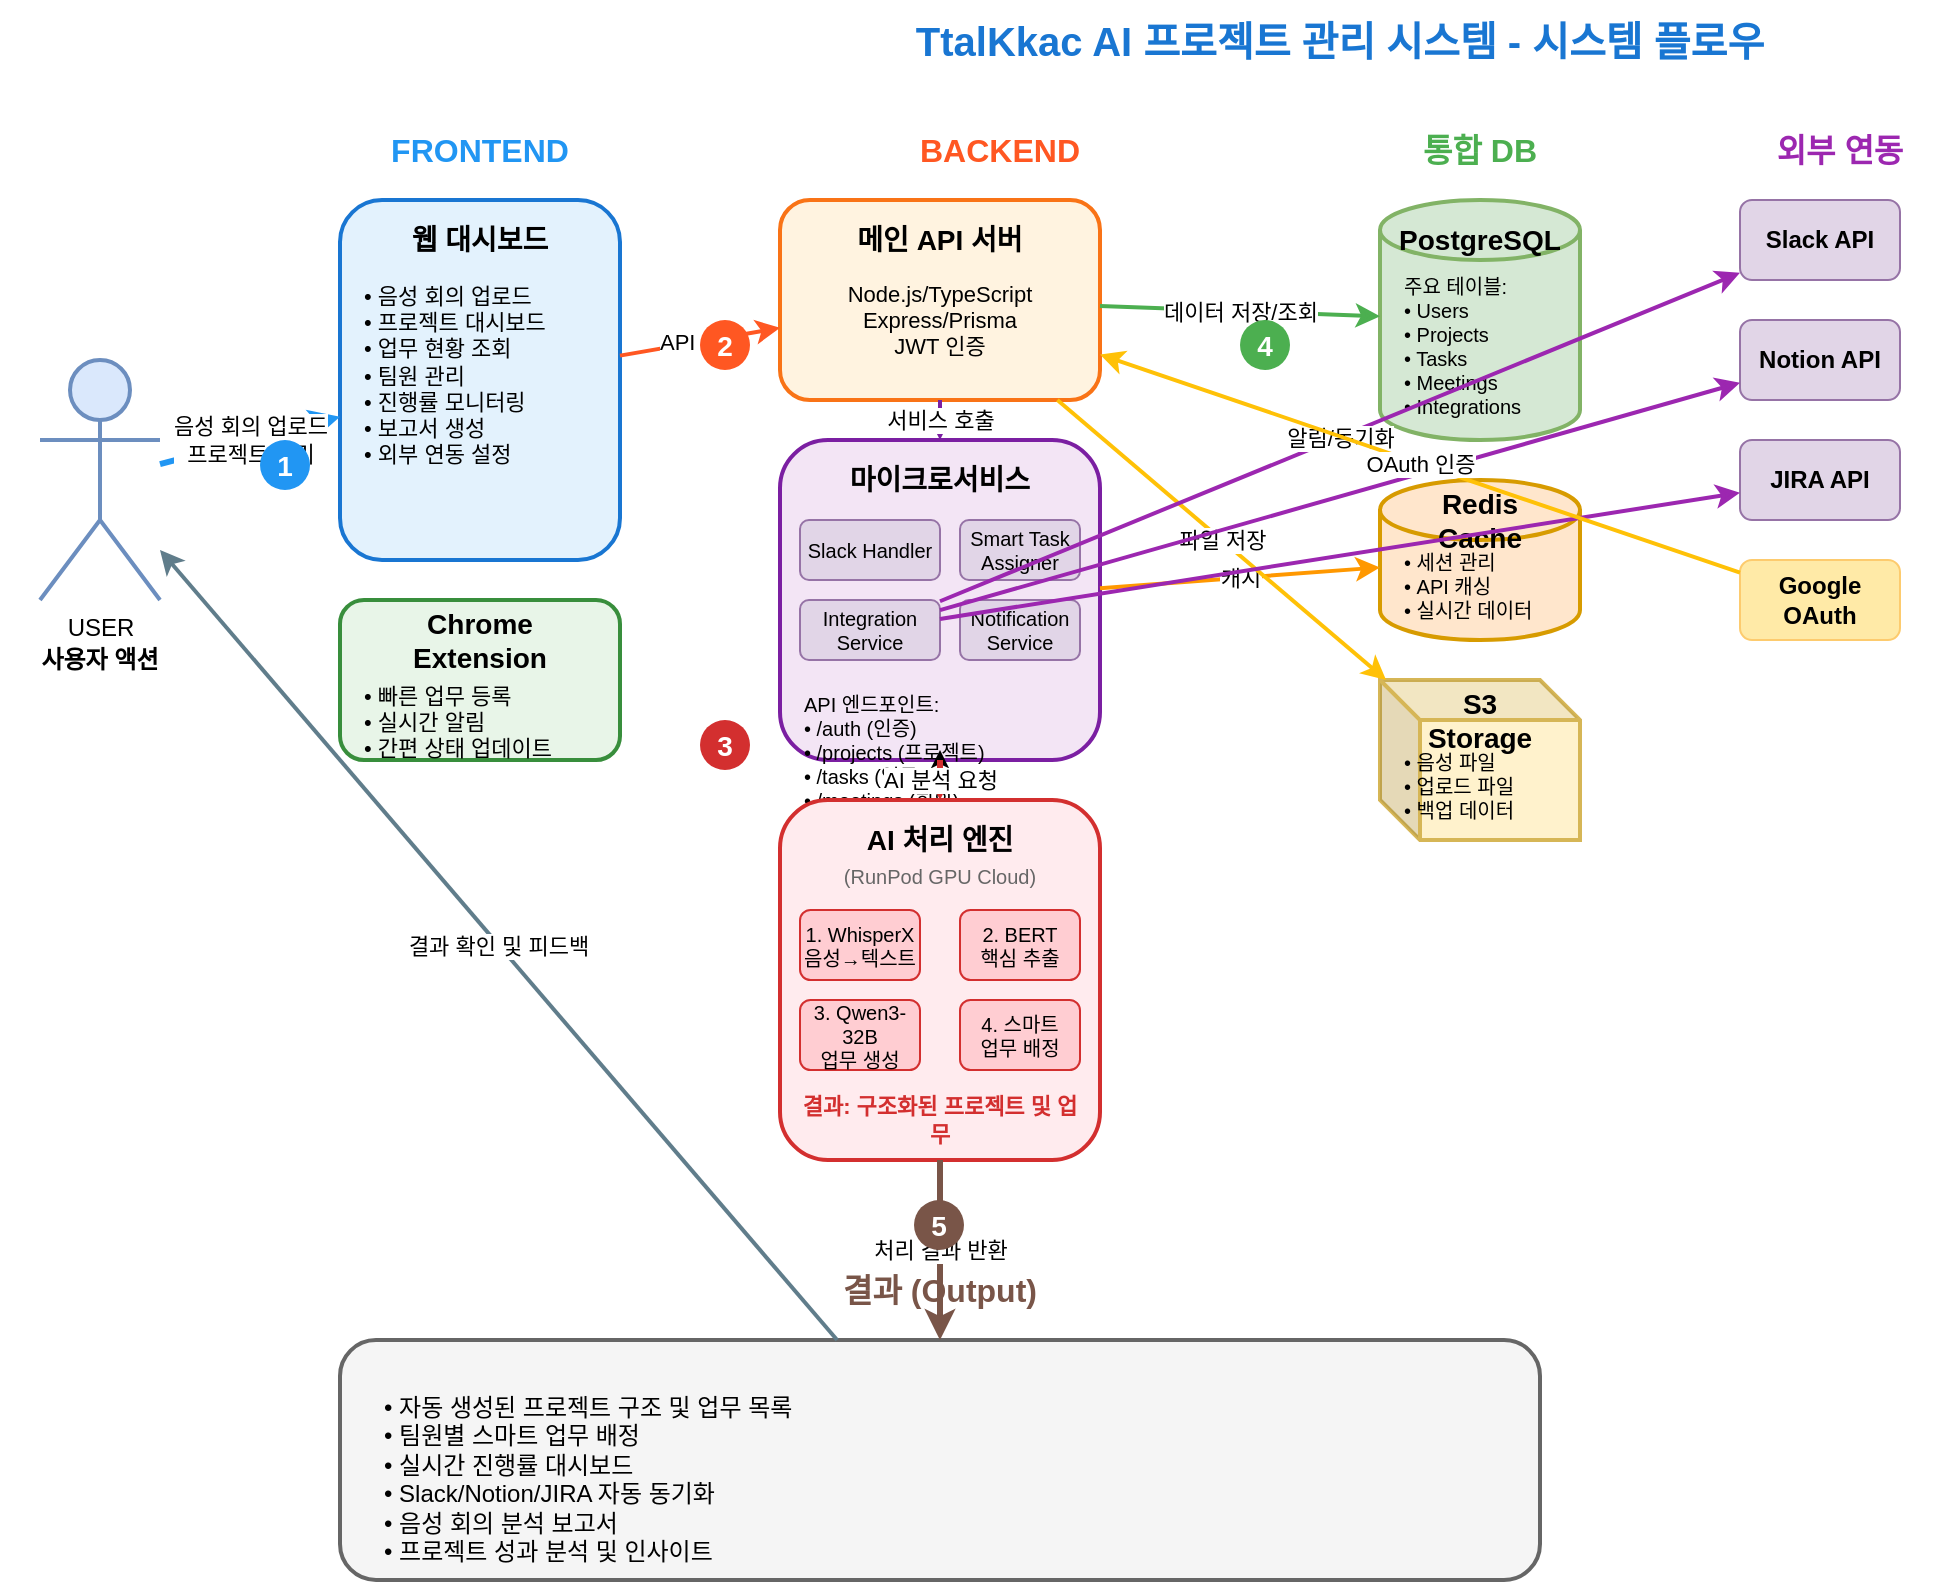 <mxfile>
    <diagram name="TtalKkac 시스템 플로우" id="ttalkkac-system-flow">
        <mxGraphModel dx="713" dy="439" grid="1" gridSize="10" guides="1" tooltips="1" connect="1" arrows="1" fold="1" page="1" pageScale="1" pageWidth="1600" pageHeight="1200" math="0" shadow="0">
            <root>
                <mxCell id="0"/>
                <mxCell id="1" parent="0"/>
                <mxCell id="title" value="TtalKkac AI 프로젝트 관리 시스템 - 시스템 플로우" style="text;html=1;strokeColor=none;fillColor=none;align=center;verticalAlign=middle;whiteSpace=wrap;rounded=0;fontSize=20;fontStyle=1;fontColor=#1976D2;" parent="1" vertex="1">
                    <mxGeometry x="400" y="20" width="600" height="40" as="geometry"/>
                </mxCell>
                <mxCell id="user" value="USER" style="shape=umlActor;verticalLabelPosition=bottom;verticalAlign=top;html=1;outlineConnect=0;fillColor=#dae8fc;strokeColor=#6c8ebf;strokeWidth=2;" parent="1" vertex="1">
                    <mxGeometry x="50" y="200" width="60" height="120" as="geometry"/>
                </mxCell>
                <mxCell id="user-actions" value="사용자 액션" style="text;html=1;strokeColor=none;fillColor=none;align=center;verticalAlign=middle;whiteSpace=wrap;rounded=0;fontSize=12;fontStyle=1;" parent="1" vertex="1">
                    <mxGeometry x="30" y="340" width="100" height="20" as="geometry"/>
                </mxCell>
                <mxCell id="frontend-section" value="FRONTEND" style="text;html=1;strokeColor=none;fillColor=none;align=center;verticalAlign=middle;whiteSpace=wrap;rounded=0;fontSize=16;fontStyle=1;fontColor=#2196F3;" parent="1" vertex="1">
                    <mxGeometry x="220" y="80" width="100" height="30" as="geometry"/>
                </mxCell>
                <mxCell id="web-dashboard" value="" style="rounded=1;whiteSpace=wrap;html=1;fillColor=#e3f2fd;strokeColor=#1976d2;strokeWidth=2;" parent="1" vertex="1">
                    <mxGeometry x="200" y="120" width="140" height="180" as="geometry"/>
                </mxCell>
                <mxCell id="web-title" value="웹 대시보드" style="text;html=1;strokeColor=none;fillColor=none;align=center;verticalAlign=middle;whiteSpace=wrap;rounded=0;fontSize=14;fontStyle=1;" parent="1" vertex="1">
                    <mxGeometry x="220" y="130" width="100" height="20" as="geometry"/>
                </mxCell>
                <mxCell id="web-features" value="• 음성 회의 업로드&#10;• 프로젝트 대시보드&#10;• 업무 현황 조회&#10;• 팀원 관리&#10;• 진행률 모니터링&#10;• 보고서 생성&#10;• 외부 연동 설정" style="text;html=1;strokeColor=none;fillColor=none;align=left;verticalAlign=top;whiteSpace=wrap;rounded=0;fontSize=11;" parent="1" vertex="1">
                    <mxGeometry x="210" y="155" width="120" height="135" as="geometry"/>
                </mxCell>
                <mxCell id="chrome-extension" value="" style="rounded=1;whiteSpace=wrap;html=1;fillColor=#e8f5e8;strokeColor=#388e3c;strokeWidth=2;" parent="1" vertex="1">
                    <mxGeometry x="200" y="320" width="140" height="80" as="geometry"/>
                </mxCell>
                <mxCell id="chrome-title" value="Chrome Extension" style="text;html=1;strokeColor=none;fillColor=none;align=center;verticalAlign=middle;whiteSpace=wrap;rounded=0;fontSize=14;fontStyle=1;" parent="1" vertex="1">
                    <mxGeometry x="220" y="330" width="100" height="20" as="geometry"/>
                </mxCell>
                <mxCell id="chrome-features" value="• 빠른 업무 등록&#10;• 실시간 알림&#10;• 간편 상태 업데이트" style="text;html=1;strokeColor=none;fillColor=none;align=left;verticalAlign=top;whiteSpace=wrap;rounded=0;fontSize=11;" parent="1" vertex="1">
                    <mxGeometry x="210" y="355" width="120" height="40" as="geometry"/>
                </mxCell>
                <mxCell id="backend-section" value="BACKEND" style="text;html=1;strokeColor=none;fillColor=none;align=center;verticalAlign=middle;whiteSpace=wrap;rounded=0;fontSize=16;fontStyle=1;fontColor=#FF5722;" parent="1" vertex="1">
                    <mxGeometry x="480" y="80" width="100" height="30" as="geometry"/>
                </mxCell>
                <mxCell id="api-server" value="" style="rounded=1;whiteSpace=wrap;html=1;fillColor=#fff3e0;strokeColor=#f97316;strokeWidth=2;" parent="1" vertex="1">
                    <mxGeometry x="420" y="120" width="160" height="100" as="geometry"/>
                </mxCell>
                <mxCell id="api-title" value="메인 API 서버" style="text;html=1;strokeColor=none;fillColor=none;align=center;verticalAlign=middle;whiteSpace=wrap;rounded=0;fontSize=14;fontStyle=1;" parent="1" vertex="1">
                    <mxGeometry x="450" y="130" width="100" height="20" as="geometry"/>
                </mxCell>
                <mxCell id="api-tech" value="Node.js/TypeScript&#10;Express/Prisma&#10;JWT 인증" style="text;html=1;strokeColor=none;fillColor=none;align=center;verticalAlign=middle;whiteSpace=wrap;rounded=0;fontSize=11;" parent="1" vertex="1">
                    <mxGeometry x="430" y="155" width="140" height="50" as="geometry"/>
                </mxCell>
                <mxCell id="microservices" value="" style="rounded=1;whiteSpace=wrap;html=1;fillColor=#f3e5f5;strokeColor=#7b1fa2;strokeWidth=2;" parent="1" vertex="1">
                    <mxGeometry x="420" y="240" width="160" height="160" as="geometry"/>
                </mxCell>
                <mxCell id="micro-title" value="마이크로서비스" style="text;html=1;strokeColor=none;fillColor=none;align=center;verticalAlign=middle;whiteSpace=wrap;rounded=0;fontSize=14;fontStyle=1;" parent="1" vertex="1">
                    <mxGeometry x="450" y="250" width="100" height="20" as="geometry"/>
                </mxCell>
                <mxCell id="slack-handler-box" value="Slack Handler" style="rounded=1;whiteSpace=wrap;html=1;fillColor=#e1d5e7;strokeColor=#9673a6;fontSize=10;" parent="1" vertex="1">
                    <mxGeometry x="430" y="280" width="70" height="30" as="geometry"/>
                </mxCell>
                <mxCell id="task-assigner-box" value="Smart Task&#10;Assigner" style="rounded=1;whiteSpace=wrap;html=1;fillColor=#e1d5e7;strokeColor=#9673a6;fontSize=10;" parent="1" vertex="1">
                    <mxGeometry x="510" y="280" width="60" height="30" as="geometry"/>
                </mxCell>
                <mxCell id="integration-box" value="Integration&#10;Service" style="rounded=1;whiteSpace=wrap;html=1;fillColor=#e1d5e7;strokeColor=#9673a6;fontSize=10;" parent="1" vertex="1">
                    <mxGeometry x="430" y="320" width="70" height="30" as="geometry"/>
                </mxCell>
                <mxCell id="notification-box" value="Notification&#10;Service" style="rounded=1;whiteSpace=wrap;html=1;fillColor=#e1d5e7;strokeColor=#9673a6;fontSize=10;" parent="1" vertex="1">
                    <mxGeometry x="510" y="320" width="60" height="30" as="geometry"/>
                </mxCell>
                <mxCell id="api-endpoints" value="API 엔드포인트:&#10;• /auth (인증)&#10;• /projects (프로젝트)&#10;• /tasks (업무)&#10;• /meetings (회의)" style="text;html=1;strokeColor=none;fillColor=none;align=left;verticalAlign=top;whiteSpace=wrap;rounded=0;fontSize=10;" parent="1" vertex="1">
                    <mxGeometry x="430" y="360" width="140" height="35" as="geometry"/>
                </mxCell>
                <mxCell id="2" value="" style="edgeStyle=none;html=1;" edge="1" parent="1" source="ai-engine" target="api-endpoints">
                    <mxGeometry relative="1" as="geometry"/>
                </mxCell>
                <mxCell id="ai-engine" value="" style="rounded=1;whiteSpace=wrap;html=1;fillColor=#ffebee;strokeColor=#d32f2f;strokeWidth=2;" parent="1" vertex="1">
                    <mxGeometry x="420" y="420" width="160" height="180" as="geometry"/>
                </mxCell>
                <mxCell id="ai-title" value="AI 처리 엔진" style="text;html=1;strokeColor=none;fillColor=none;align=center;verticalAlign=middle;whiteSpace=wrap;rounded=0;fontSize=14;fontStyle=1;" parent="1" vertex="1">
                    <mxGeometry x="450" y="430" width="100" height="20" as="geometry"/>
                </mxCell>
                <mxCell id="ai-subtitle" value="(RunPod GPU Cloud)" style="text;html=1;strokeColor=none;fillColor=none;align=center;verticalAlign=middle;whiteSpace=wrap;rounded=0;fontSize=10;fontColor=#666666;" parent="1" vertex="1">
                    <mxGeometry x="450" y="450" width="100" height="15" as="geometry"/>
                </mxCell>
                <mxCell id="whisper-step" value="1. WhisperX&#10;음성→텍스트" style="rounded=1;whiteSpace=wrap;html=1;fillColor=#ffcdd2;strokeColor=#d32f2f;fontSize=10;" parent="1" vertex="1">
                    <mxGeometry x="430" y="475" width="60" height="35" as="geometry"/>
                </mxCell>
                <mxCell id="bert-step" value="2. BERT&#10;핵심 추출" style="rounded=1;whiteSpace=wrap;html=1;fillColor=#ffcdd2;strokeColor=#d32f2f;fontSize=10;" parent="1" vertex="1">
                    <mxGeometry x="510" y="475" width="60" height="35" as="geometry"/>
                </mxCell>
                <mxCell id="qwen-step" value="3. Qwen3-32B&#10;업무 생성" style="rounded=1;whiteSpace=wrap;html=1;fillColor=#ffcdd2;strokeColor=#d32f2f;fontSize=10;" parent="1" vertex="1">
                    <mxGeometry x="430" y="520" width="60" height="35" as="geometry"/>
                </mxCell>
                <mxCell id="assignment-step" value="4. 스마트&#10;업무 배정" style="rounded=1;whiteSpace=wrap;html=1;fillColor=#ffcdd2;strokeColor=#d32f2f;fontSize=10;" parent="1" vertex="1">
                    <mxGeometry x="510" y="520" width="60" height="35" as="geometry"/>
                </mxCell>
                <mxCell id="ai-result" value="결과: 구조화된 프로젝트 및 업무" style="text;html=1;strokeColor=none;fillColor=none;align=center;verticalAlign=middle;whiteSpace=wrap;rounded=0;fontSize=11;fontStyle=1;fontColor=#d32f2f;" parent="1" vertex="1">
                    <mxGeometry x="430" y="570" width="140" height="20" as="geometry"/>
                </mxCell>
                <mxCell id="database-section" value="통합 DB" style="text;html=1;strokeColor=none;fillColor=none;align=center;verticalAlign=middle;whiteSpace=wrap;rounded=0;fontSize=16;fontStyle=1;fontColor=#4CAF50;" parent="1" vertex="1">
                    <mxGeometry x="720" y="80" width="100" height="30" as="geometry"/>
                </mxCell>
                <mxCell id="postgresql" value="" style="shape=cylinder3;whiteSpace=wrap;html=1;boundedLbl=1;backgroundOutline=1;size=15;fillColor=#d5e8d4;strokeColor=#82b366;strokeWidth=2;" parent="1" vertex="1">
                    <mxGeometry x="720" y="120" width="100" height="120" as="geometry"/>
                </mxCell>
                <mxCell id="db-title" value="PostgreSQL" style="text;html=1;strokeColor=none;fillColor=none;align=center;verticalAlign=middle;whiteSpace=wrap;rounded=0;fontSize=14;fontStyle=1;" parent="1" vertex="1">
                    <mxGeometry x="740" y="130" width="60" height="20" as="geometry"/>
                </mxCell>
                <mxCell id="db-tables" value="주요 테이블:&#10;• Users&#10;• Projects&#10;• Tasks&#10;• Meetings&#10;• Integrations" style="text;html=1;strokeColor=none;fillColor=none;align=left;verticalAlign=middle;whiteSpace=wrap;rounded=0;fontSize=10;" parent="1" vertex="1">
                    <mxGeometry x="730" y="155" width="80" height="75" as="geometry"/>
                </mxCell>
                <mxCell id="redis" value="" style="shape=cylinder3;whiteSpace=wrap;html=1;boundedLbl=1;backgroundOutline=1;size=15;fillColor=#ffe6cc;strokeColor=#d79b00;strokeWidth=2;" parent="1" vertex="1">
                    <mxGeometry x="720" y="260" width="100" height="80" as="geometry"/>
                </mxCell>
                <mxCell id="redis-title" value="Redis Cache" style="text;html=1;strokeColor=none;fillColor=none;align=center;verticalAlign=middle;whiteSpace=wrap;rounded=0;fontSize=14;fontStyle=1;" parent="1" vertex="1">
                    <mxGeometry x="740" y="270" width="60" height="20" as="geometry"/>
                </mxCell>
                <mxCell id="redis-usage" value="• 세션 관리&#10;• API 캐싱&#10;• 실시간 데이터" style="text;html=1;strokeColor=none;fillColor=none;align=left;verticalAlign=middle;whiteSpace=wrap;rounded=0;fontSize=10;" parent="1" vertex="1">
                    <mxGeometry x="730" y="295" width="80" height="35" as="geometry"/>
                </mxCell>
                <mxCell id="s3-storage" value="" style="shape=cube;whiteSpace=wrap;html=1;boundedLbl=1;backgroundOutline=1;darkOpacity=0.05;darkOpacity2=0.1;fillColor=#fff2cc;strokeColor=#d6b656;strokeWidth=2;" parent="1" vertex="1">
                    <mxGeometry x="720" y="360" width="100" height="80" as="geometry"/>
                </mxCell>
                <mxCell id="s3-title" value="S3 Storage" style="text;html=1;strokeColor=none;fillColor=none;align=center;verticalAlign=middle;whiteSpace=wrap;rounded=0;fontSize=14;fontStyle=1;" parent="1" vertex="1">
                    <mxGeometry x="740" y="370" width="60" height="20" as="geometry"/>
                </mxCell>
                <mxCell id="s3-usage" value="• 음성 파일&#10;• 업로드 파일&#10;• 백업 데이터" style="text;html=1;strokeColor=none;fillColor=none;align=left;verticalAlign=middle;whiteSpace=wrap;rounded=0;fontSize=10;" parent="1" vertex="1">
                    <mxGeometry x="730" y="395" width="80" height="35" as="geometry"/>
                </mxCell>
                <mxCell id="external-section" value="외부 연동" style="text;html=1;strokeColor=none;fillColor=none;align=center;verticalAlign=middle;whiteSpace=wrap;rounded=0;fontSize=16;fontStyle=1;fontColor=#9C27B0;" parent="1" vertex="1">
                    <mxGeometry x="900" y="80" width="100" height="30" as="geometry"/>
                </mxCell>
                <mxCell id="slack-integration" value="Slack API" style="rounded=1;whiteSpace=wrap;html=1;fillColor=#e1d5e7;strokeColor=#9673a6;fontSize=12;fontStyle=1;" parent="1" vertex="1">
                    <mxGeometry x="900" y="120" width="80" height="40" as="geometry"/>
                </mxCell>
                <mxCell id="notion-integration" value="Notion API" style="rounded=1;whiteSpace=wrap;html=1;fillColor=#e1d5e7;strokeColor=#9673a6;fontSize=12;fontStyle=1;" parent="1" vertex="1">
                    <mxGeometry x="900" y="180" width="80" height="40" as="geometry"/>
                </mxCell>
                <mxCell id="jira-integration" value="JIRA API" style="rounded=1;whiteSpace=wrap;html=1;fillColor=#e1d5e7;strokeColor=#9673a6;fontSize=12;fontStyle=1;" parent="1" vertex="1">
                    <mxGeometry x="900" y="240" width="80" height="40" as="geometry"/>
                </mxCell>
                <mxCell id="oauth-provider" value="Google OAuth" style="rounded=1;whiteSpace=wrap;html=1;fillColor=#ffeaa7;strokeColor=#fdcb6e;fontSize=12;fontStyle=1;" parent="1" vertex="1">
                    <mxGeometry x="900" y="300" width="80" height="40" as="geometry"/>
                </mxCell>
                <mxCell id="output-section" value="결과 (Output)" style="text;html=1;strokeColor=none;fillColor=none;align=center;verticalAlign=middle;whiteSpace=wrap;rounded=0;fontSize=16;fontStyle=1;fontColor=#795548;" parent="1" vertex="1">
                    <mxGeometry x="200" y="650" width="600" height="30" as="geometry"/>
                </mxCell>
                <mxCell id="output-box" value="" style="rounded=1;whiteSpace=wrap;html=1;fillColor=#f5f5f5;strokeColor=#666666;strokeWidth=2;" parent="1" vertex="1">
                    <mxGeometry x="200" y="690" width="600" height="120" as="geometry"/>
                </mxCell>
                <mxCell id="output-content" value="• 자동 생성된 프로젝트 구조 및 업무 목록&#10;• 팀원별 스마트 업무 배정&#10;• 실시간 진행률 대시보드&#10;• Slack/Notion/JIRA 자동 동기화&#10;• 음성 회의 분석 보고서&#10;• 프로젝트 성과 분석 및 인사이트" style="text;html=1;strokeColor=none;fillColor=none;align=left;verticalAlign=top;whiteSpace=wrap;rounded=0;fontSize=12;" parent="1" vertex="1">
                    <mxGeometry x="220" y="710" width="560" height="80" as="geometry"/>
                </mxCell>
                <mxCell id="arrow-user-frontend" value="음성 회의 업로드&#10;프로젝트 관리" style="endArrow=classic;html=1;strokeColor=#2196F3;strokeWidth=3;" parent="1" source="user" target="web-dashboard" edge="1">
                    <mxGeometry relative="1" as="geometry"/>
                </mxCell>
                <mxCell id="arrow-frontend-backend" value="API 요청" style="endArrow=classic;html=1;strokeColor=#FF5722;strokeWidth=2;" parent="1" source="web-dashboard" target="api-server" edge="1">
                    <mxGeometry relative="1" as="geometry"/>
                </mxCell>
                <mxCell id="arrow-api-micro" value="서비스 호출" style="endArrow=classic;html=1;strokeColor=#7B1FA2;strokeWidth=2;" parent="1" source="api-server" target="microservices" edge="1">
                    <mxGeometry relative="1" as="geometry"/>
                </mxCell>
                <mxCell id="arrow-micro-ai" value="AI 분석 요청" style="endArrow=classic;html=1;strokeColor=#D32F2F;strokeWidth=3;" parent="1" source="microservices" target="ai-engine" edge="1">
                    <mxGeometry relative="1" as="geometry"/>
                </mxCell>
                <mxCell id="arrow-backend-db" value="데이터 저장/조회" style="endArrow=classic;html=1;strokeColor=#4CAF50;strokeWidth=2;" parent="1" source="api-server" target="postgresql" edge="1">
                    <mxGeometry relative="1" as="geometry"/>
                </mxCell>
                <mxCell id="arrow-backend-redis" value="캐시" style="endArrow=classic;html=1;strokeColor=#FF9800;strokeWidth=2;" parent="1" source="microservices" target="redis" edge="1">
                    <mxGeometry relative="1" as="geometry"/>
                </mxCell>
                <mxCell id="arrow-backend-s3" value="파일 저장" style="endArrow=classic;html=1;strokeColor=#FFC107;strokeWidth=2;" parent="1" source="api-server" target="s3-storage" edge="1">
                    <mxGeometry relative="1" as="geometry"/>
                </mxCell>
                <mxCell id="arrow-backend-slack" value="알림/동기화" style="endArrow=classic;html=1;strokeColor=#9C27B0;strokeWidth=2;" parent="1" source="integration-box" target="slack-integration" edge="1">
                    <mxGeometry relative="1" as="geometry"/>
                </mxCell>
                <mxCell id="arrow-backend-notion" value="" style="endArrow=classic;html=1;strokeColor=#9C27B0;strokeWidth=2;" parent="1" source="integration-box" target="notion-integration" edge="1">
                    <mxGeometry relative="1" as="geometry"/>
                </mxCell>
                <mxCell id="arrow-backend-jira" value="" style="endArrow=classic;html=1;strokeColor=#9C27B0;strokeWidth=2;" parent="1" source="integration-box" target="jira-integration" edge="1">
                    <mxGeometry relative="1" as="geometry"/>
                </mxCell>
                <mxCell id="arrow-oauth" value="OAuth 인증" style="endArrow=classic;html=1;strokeColor=#FFC107;strokeWidth=2;" parent="1" source="oauth-provider" target="api-server" edge="1">
                    <mxGeometry relative="1" as="geometry"/>
                </mxCell>
                <mxCell id="arrow-result" value="처리 결과 반환" style="endArrow=classic;html=1;strokeColor=#795548;strokeWidth=3;" parent="1" source="ai-engine" target="output-box" edge="1">
                    <mxGeometry relative="1" as="geometry"/>
                </mxCell>
                <mxCell id="arrow-feedback" value="결과 확인 및 피드백" style="endArrow=classic;html=1;strokeColor=#607D8B;strokeWidth=2;strokeDashArray=5 5;" parent="1" source="output-box" target="user" edge="1">
                    <mxGeometry relative="1" as="geometry"/>
                </mxCell>
                <mxCell id="step-1" value="1" style="ellipse;whiteSpace=wrap;html=1;aspect=fixed;fillColor=#2196F3;strokeColor=none;fontColor=white;fontSize=14;fontStyle=1;" parent="1" vertex="1">
                    <mxGeometry x="160" y="240" width="25" height="25" as="geometry"/>
                </mxCell>
                <mxCell id="step-2" value="2" style="ellipse;whiteSpace=wrap;html=1;aspect=fixed;fillColor=#FF5722;strokeColor=none;fontColor=white;fontSize=14;fontStyle=1;" parent="1" vertex="1">
                    <mxGeometry x="380" y="180" width="25" height="25" as="geometry"/>
                </mxCell>
                <mxCell id="step-3" value="3" style="ellipse;whiteSpace=wrap;html=1;aspect=fixed;fillColor=#D32F2F;strokeColor=none;fontColor=white;fontSize=14;fontStyle=1;" parent="1" vertex="1">
                    <mxGeometry x="380" y="380" width="25" height="25" as="geometry"/>
                </mxCell>
                <mxCell id="step-4" value="4" style="ellipse;whiteSpace=wrap;html=1;aspect=fixed;fillColor=#4CAF50;strokeColor=none;fontColor=white;fontSize=14;fontStyle=1;" parent="1" vertex="1">
                    <mxGeometry x="650" y="180" width="25" height="25" as="geometry"/>
                </mxCell>
                <mxCell id="step-5" value="5" style="ellipse;whiteSpace=wrap;html=1;aspect=fixed;fillColor=#795548;strokeColor=none;fontColor=white;fontSize=14;fontStyle=1;" parent="1" vertex="1">
                    <mxGeometry x="487" y="620" width="25" height="25" as="geometry"/>
                </mxCell>
            </root>
        </mxGraphModel>
    </diagram>
</mxfile>